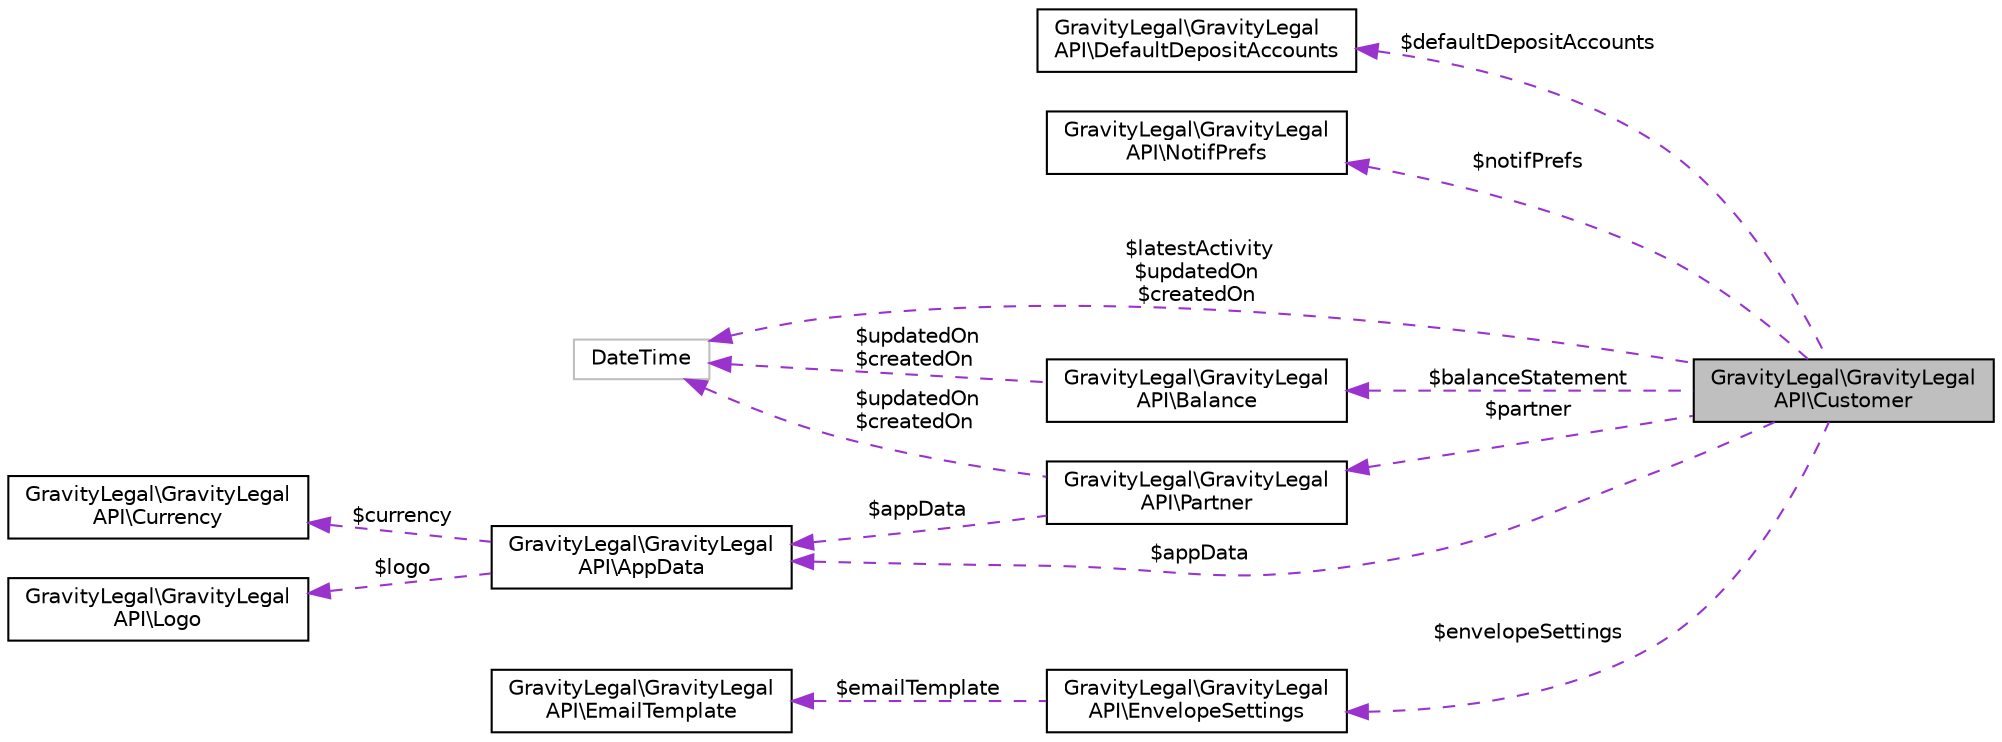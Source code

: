 digraph "GravityLegal\GravityLegalAPI\Customer"
{
 // LATEX_PDF_SIZE
  edge [fontname="Helvetica",fontsize="10",labelfontname="Helvetica",labelfontsize="10"];
  node [fontname="Helvetica",fontsize="10",shape=record];
  rankdir="LR";
  Node1 [label="GravityLegal\\GravityLegal\lAPI\\Customer",height=0.2,width=0.4,color="black", fillcolor="grey75", style="filled", fontcolor="black",tooltip=" "];
  Node2 -> Node1 [dir="back",color="darkorchid3",fontsize="10",style="dashed",label=" $defaultDepositAccounts" ];
  Node2 [label="GravityLegal\\GravityLegal\lAPI\\DefaultDepositAccounts",height=0.2,width=0.4,color="black", fillcolor="white", style="filled",URL="$classGravityLegal_1_1GravityLegalAPI_1_1DefaultDepositAccounts.html",tooltip=" "];
  Node3 -> Node1 [dir="back",color="darkorchid3",fontsize="10",style="dashed",label=" $notifPrefs" ];
  Node3 [label="GravityLegal\\GravityLegal\lAPI\\NotifPrefs",height=0.2,width=0.4,color="black", fillcolor="white", style="filled",URL="$classGravityLegal_1_1GravityLegalAPI_1_1NotifPrefs.html",tooltip=" "];
  Node4 -> Node1 [dir="back",color="darkorchid3",fontsize="10",style="dashed",label=" $latestActivity\n$updatedOn\n$createdOn" ];
  Node4 [label="DateTime",height=0.2,width=0.4,color="grey75", fillcolor="white", style="filled",tooltip=" "];
  Node5 -> Node1 [dir="back",color="darkorchid3",fontsize="10",style="dashed",label=" $envelopeSettings" ];
  Node5 [label="GravityLegal\\GravityLegal\lAPI\\EnvelopeSettings",height=0.2,width=0.4,color="black", fillcolor="white", style="filled",URL="$classGravityLegal_1_1GravityLegalAPI_1_1EnvelopeSettings.html",tooltip=" "];
  Node6 -> Node5 [dir="back",color="darkorchid3",fontsize="10",style="dashed",label=" $emailTemplate" ];
  Node6 [label="GravityLegal\\GravityLegal\lAPI\\EmailTemplate",height=0.2,width=0.4,color="black", fillcolor="white", style="filled",URL="$classGravityLegal_1_1GravityLegalAPI_1_1EmailTemplate.html",tooltip=" "];
  Node7 -> Node1 [dir="back",color="darkorchid3",fontsize="10",style="dashed",label=" $balanceStatement" ];
  Node7 [label="GravityLegal\\GravityLegal\lAPI\\Balance",height=0.2,width=0.4,color="black", fillcolor="white", style="filled",URL="$classGravityLegal_1_1GravityLegalAPI_1_1Balance.html",tooltip=" "];
  Node4 -> Node7 [dir="back",color="darkorchid3",fontsize="10",style="dashed",label=" $updatedOn\n$createdOn" ];
  Node8 -> Node1 [dir="back",color="darkorchid3",fontsize="10",style="dashed",label=" $appData" ];
  Node8 [label="GravityLegal\\GravityLegal\lAPI\\AppData",height=0.2,width=0.4,color="black", fillcolor="white", style="filled",URL="$classGravityLegal_1_1GravityLegalAPI_1_1AppData.html",tooltip=" "];
  Node9 -> Node8 [dir="back",color="darkorchid3",fontsize="10",style="dashed",label=" $currency" ];
  Node9 [label="GravityLegal\\GravityLegal\lAPI\\Currency",height=0.2,width=0.4,color="black", fillcolor="white", style="filled",URL="$classGravityLegal_1_1GravityLegalAPI_1_1Currency.html",tooltip=" "];
  Node10 -> Node8 [dir="back",color="darkorchid3",fontsize="10",style="dashed",label=" $logo" ];
  Node10 [label="GravityLegal\\GravityLegal\lAPI\\Logo",height=0.2,width=0.4,color="black", fillcolor="white", style="filled",URL="$classGravityLegal_1_1GravityLegalAPI_1_1Logo.html",tooltip=" "];
  Node11 -> Node1 [dir="back",color="darkorchid3",fontsize="10",style="dashed",label=" $partner" ];
  Node11 [label="GravityLegal\\GravityLegal\lAPI\\Partner",height=0.2,width=0.4,color="black", fillcolor="white", style="filled",URL="$classGravityLegal_1_1GravityLegalAPI_1_1Partner.html",tooltip=" "];
  Node4 -> Node11 [dir="back",color="darkorchid3",fontsize="10",style="dashed",label=" $updatedOn\n$createdOn" ];
  Node8 -> Node11 [dir="back",color="darkorchid3",fontsize="10",style="dashed",label=" $appData" ];
}
